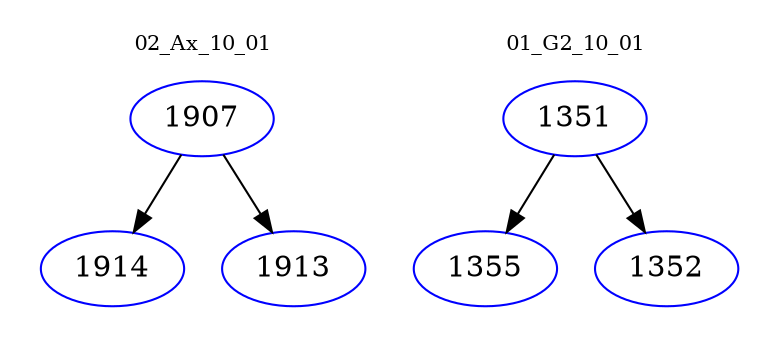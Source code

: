 digraph{
subgraph cluster_0 {
color = white
label = "02_Ax_10_01";
fontsize=10;
T0_1907 [label="1907", color="blue"]
T0_1907 -> T0_1914 [color="black"]
T0_1914 [label="1914", color="blue"]
T0_1907 -> T0_1913 [color="black"]
T0_1913 [label="1913", color="blue"]
}
subgraph cluster_1 {
color = white
label = "01_G2_10_01";
fontsize=10;
T1_1351 [label="1351", color="blue"]
T1_1351 -> T1_1355 [color="black"]
T1_1355 [label="1355", color="blue"]
T1_1351 -> T1_1352 [color="black"]
T1_1352 [label="1352", color="blue"]
}
}
